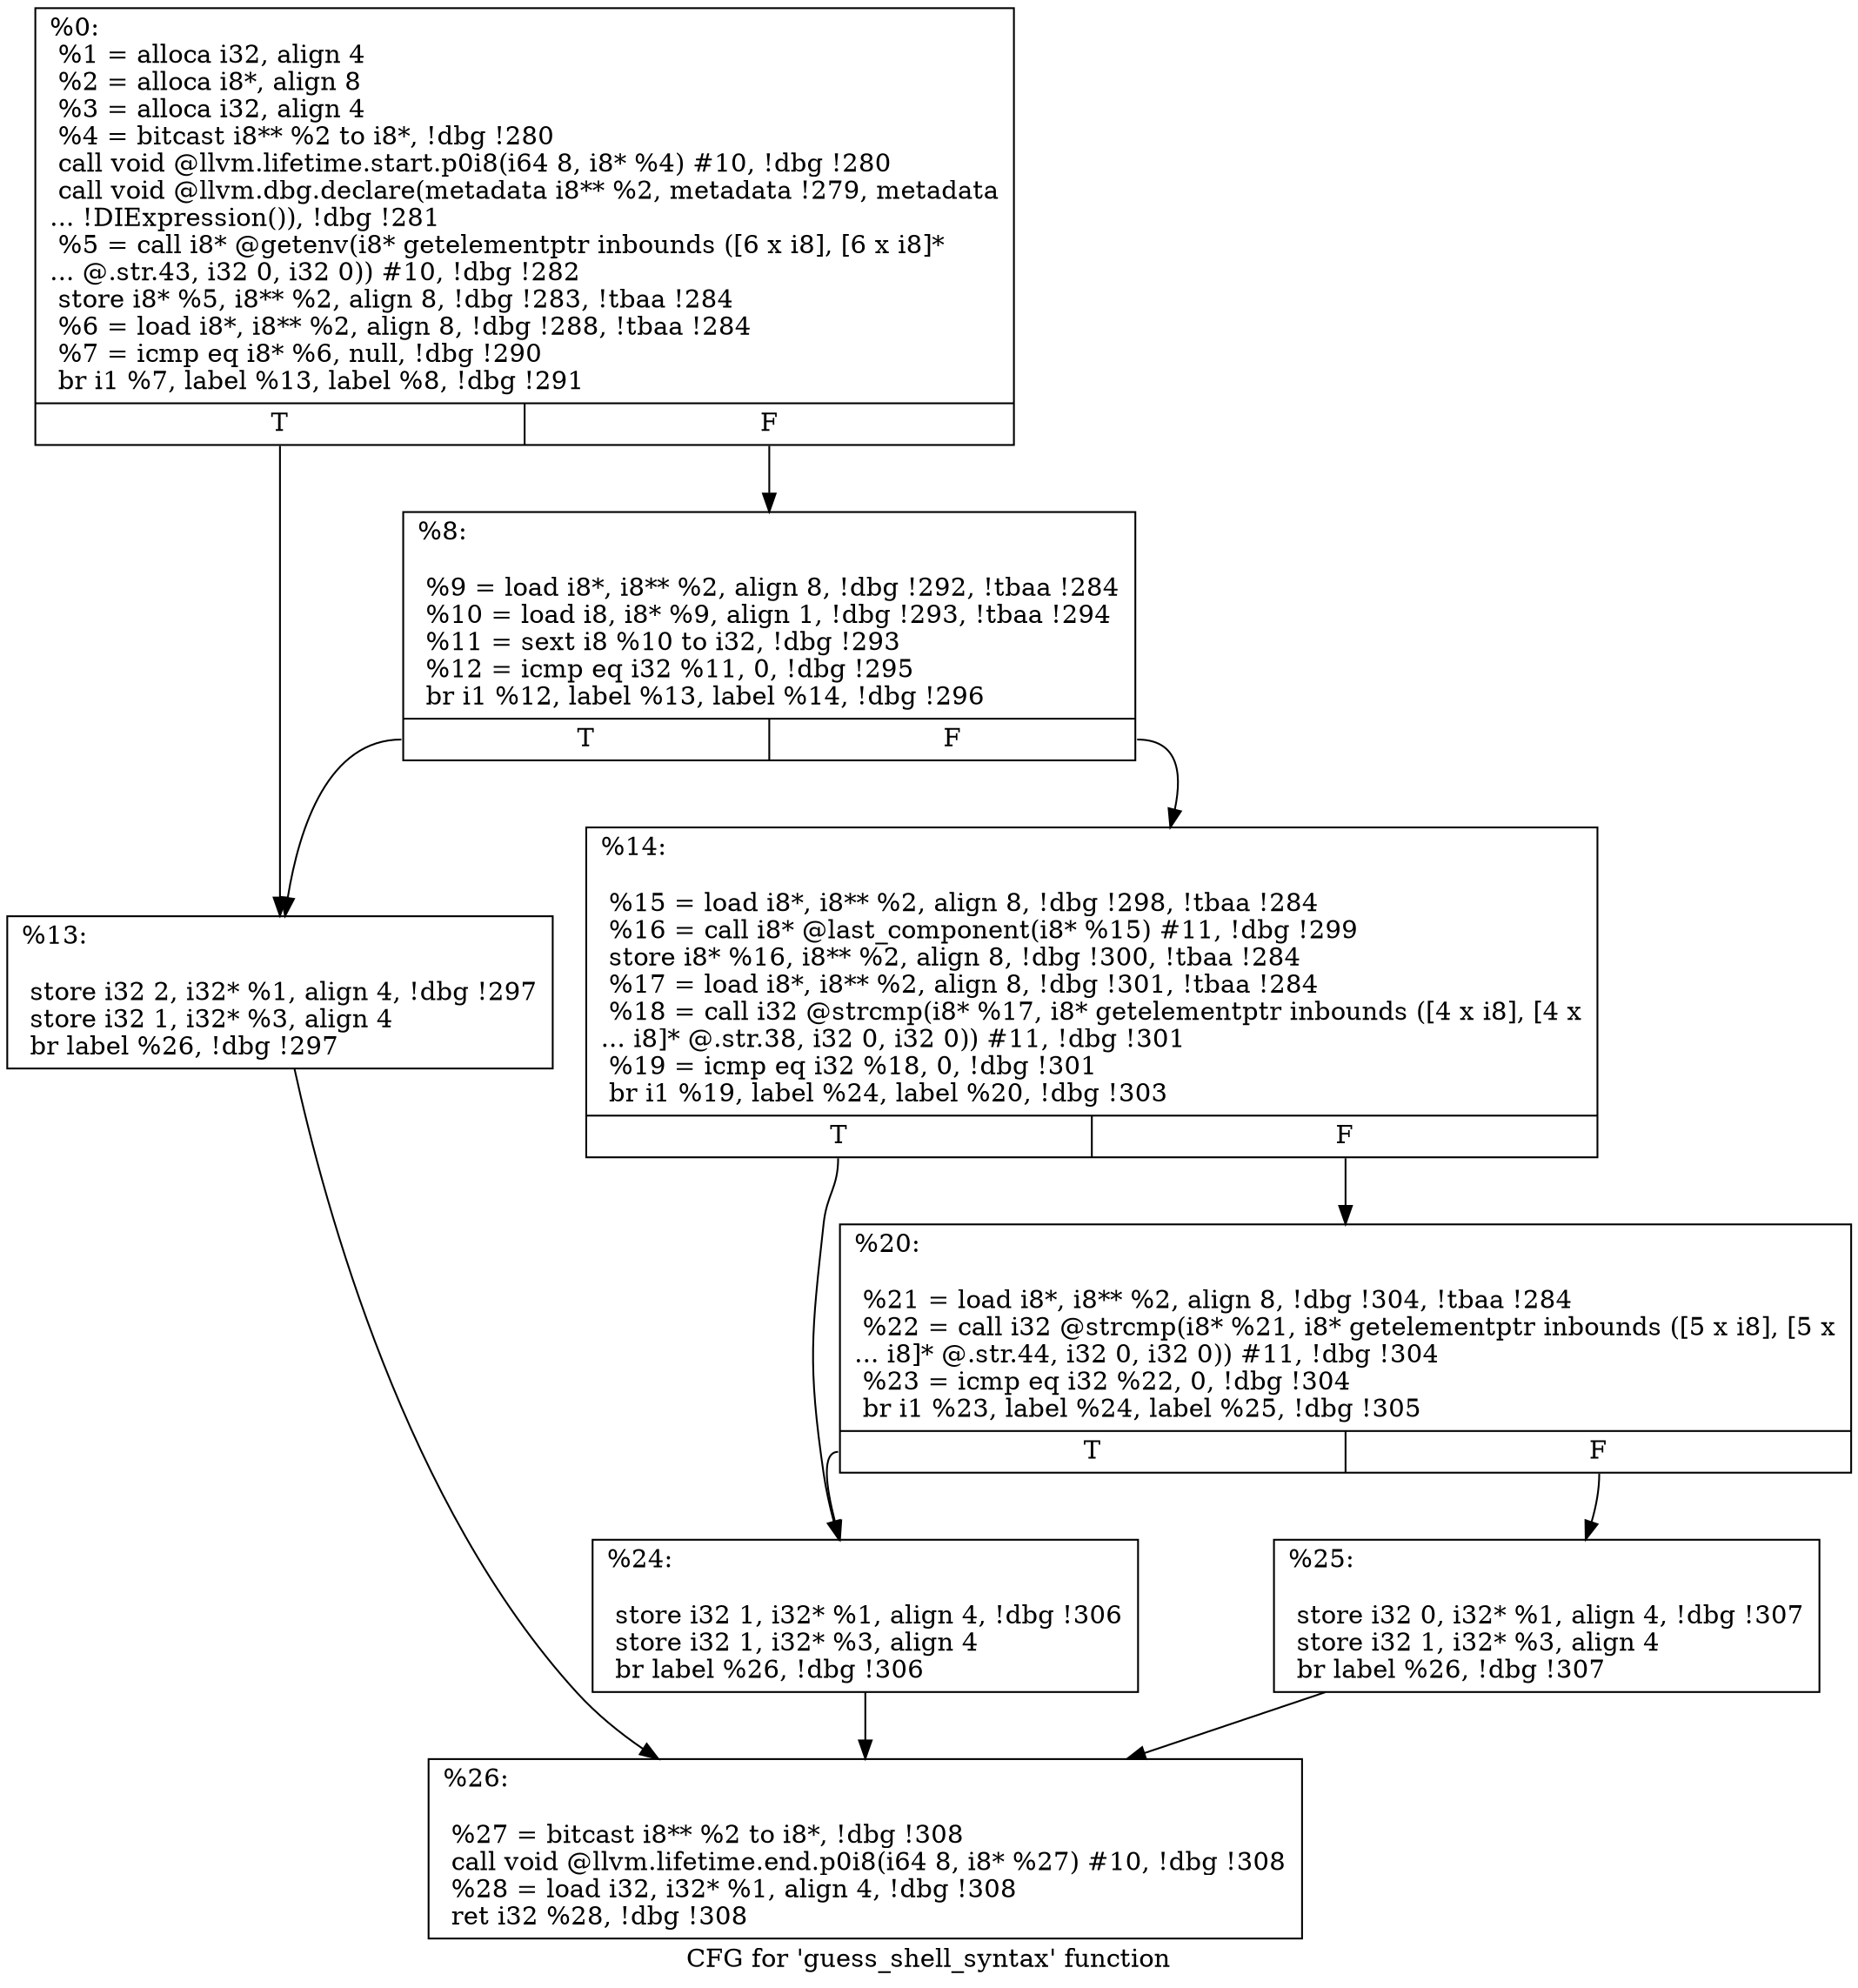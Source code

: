 digraph "CFG for 'guess_shell_syntax' function" {
	label="CFG for 'guess_shell_syntax' function";

	Node0x20a2870 [shape=record,label="{%0:\l  %1 = alloca i32, align 4\l  %2 = alloca i8*, align 8\l  %3 = alloca i32, align 4\l  %4 = bitcast i8** %2 to i8*, !dbg !280\l  call void @llvm.lifetime.start.p0i8(i64 8, i8* %4) #10, !dbg !280\l  call void @llvm.dbg.declare(metadata i8** %2, metadata !279, metadata\l... !DIExpression()), !dbg !281\l  %5 = call i8* @getenv(i8* getelementptr inbounds ([6 x i8], [6 x i8]*\l... @.str.43, i32 0, i32 0)) #10, !dbg !282\l  store i8* %5, i8** %2, align 8, !dbg !283, !tbaa !284\l  %6 = load i8*, i8** %2, align 8, !dbg !288, !tbaa !284\l  %7 = icmp eq i8* %6, null, !dbg !290\l  br i1 %7, label %13, label %8, !dbg !291\l|{<s0>T|<s1>F}}"];
	Node0x20a2870:s0 -> Node0x20a2910;
	Node0x20a2870:s1 -> Node0x20a28c0;
	Node0x20a28c0 [shape=record,label="{%8:\l\l  %9 = load i8*, i8** %2, align 8, !dbg !292, !tbaa !284\l  %10 = load i8, i8* %9, align 1, !dbg !293, !tbaa !294\l  %11 = sext i8 %10 to i32, !dbg !293\l  %12 = icmp eq i32 %11, 0, !dbg !295\l  br i1 %12, label %13, label %14, !dbg !296\l|{<s0>T|<s1>F}}"];
	Node0x20a28c0:s0 -> Node0x20a2910;
	Node0x20a28c0:s1 -> Node0x20a2960;
	Node0x20a2910 [shape=record,label="{%13:\l\l  store i32 2, i32* %1, align 4, !dbg !297\l  store i32 1, i32* %3, align 4\l  br label %26, !dbg !297\l}"];
	Node0x20a2910 -> Node0x20a2aa0;
	Node0x20a2960 [shape=record,label="{%14:\l\l  %15 = load i8*, i8** %2, align 8, !dbg !298, !tbaa !284\l  %16 = call i8* @last_component(i8* %15) #11, !dbg !299\l  store i8* %16, i8** %2, align 8, !dbg !300, !tbaa !284\l  %17 = load i8*, i8** %2, align 8, !dbg !301, !tbaa !284\l  %18 = call i32 @strcmp(i8* %17, i8* getelementptr inbounds ([4 x i8], [4 x\l... i8]* @.str.38, i32 0, i32 0)) #11, !dbg !301\l  %19 = icmp eq i32 %18, 0, !dbg !301\l  br i1 %19, label %24, label %20, !dbg !303\l|{<s0>T|<s1>F}}"];
	Node0x20a2960:s0 -> Node0x20a2a00;
	Node0x20a2960:s1 -> Node0x20a29b0;
	Node0x20a29b0 [shape=record,label="{%20:\l\l  %21 = load i8*, i8** %2, align 8, !dbg !304, !tbaa !284\l  %22 = call i32 @strcmp(i8* %21, i8* getelementptr inbounds ([5 x i8], [5 x\l... i8]* @.str.44, i32 0, i32 0)) #11, !dbg !304\l  %23 = icmp eq i32 %22, 0, !dbg !304\l  br i1 %23, label %24, label %25, !dbg !305\l|{<s0>T|<s1>F}}"];
	Node0x20a29b0:s0 -> Node0x20a2a00;
	Node0x20a29b0:s1 -> Node0x20a2a50;
	Node0x20a2a00 [shape=record,label="{%24:\l\l  store i32 1, i32* %1, align 4, !dbg !306\l  store i32 1, i32* %3, align 4\l  br label %26, !dbg !306\l}"];
	Node0x20a2a00 -> Node0x20a2aa0;
	Node0x20a2a50 [shape=record,label="{%25:\l\l  store i32 0, i32* %1, align 4, !dbg !307\l  store i32 1, i32* %3, align 4\l  br label %26, !dbg !307\l}"];
	Node0x20a2a50 -> Node0x20a2aa0;
	Node0x20a2aa0 [shape=record,label="{%26:\l\l  %27 = bitcast i8** %2 to i8*, !dbg !308\l  call void @llvm.lifetime.end.p0i8(i64 8, i8* %27) #10, !dbg !308\l  %28 = load i32, i32* %1, align 4, !dbg !308\l  ret i32 %28, !dbg !308\l}"];
}
